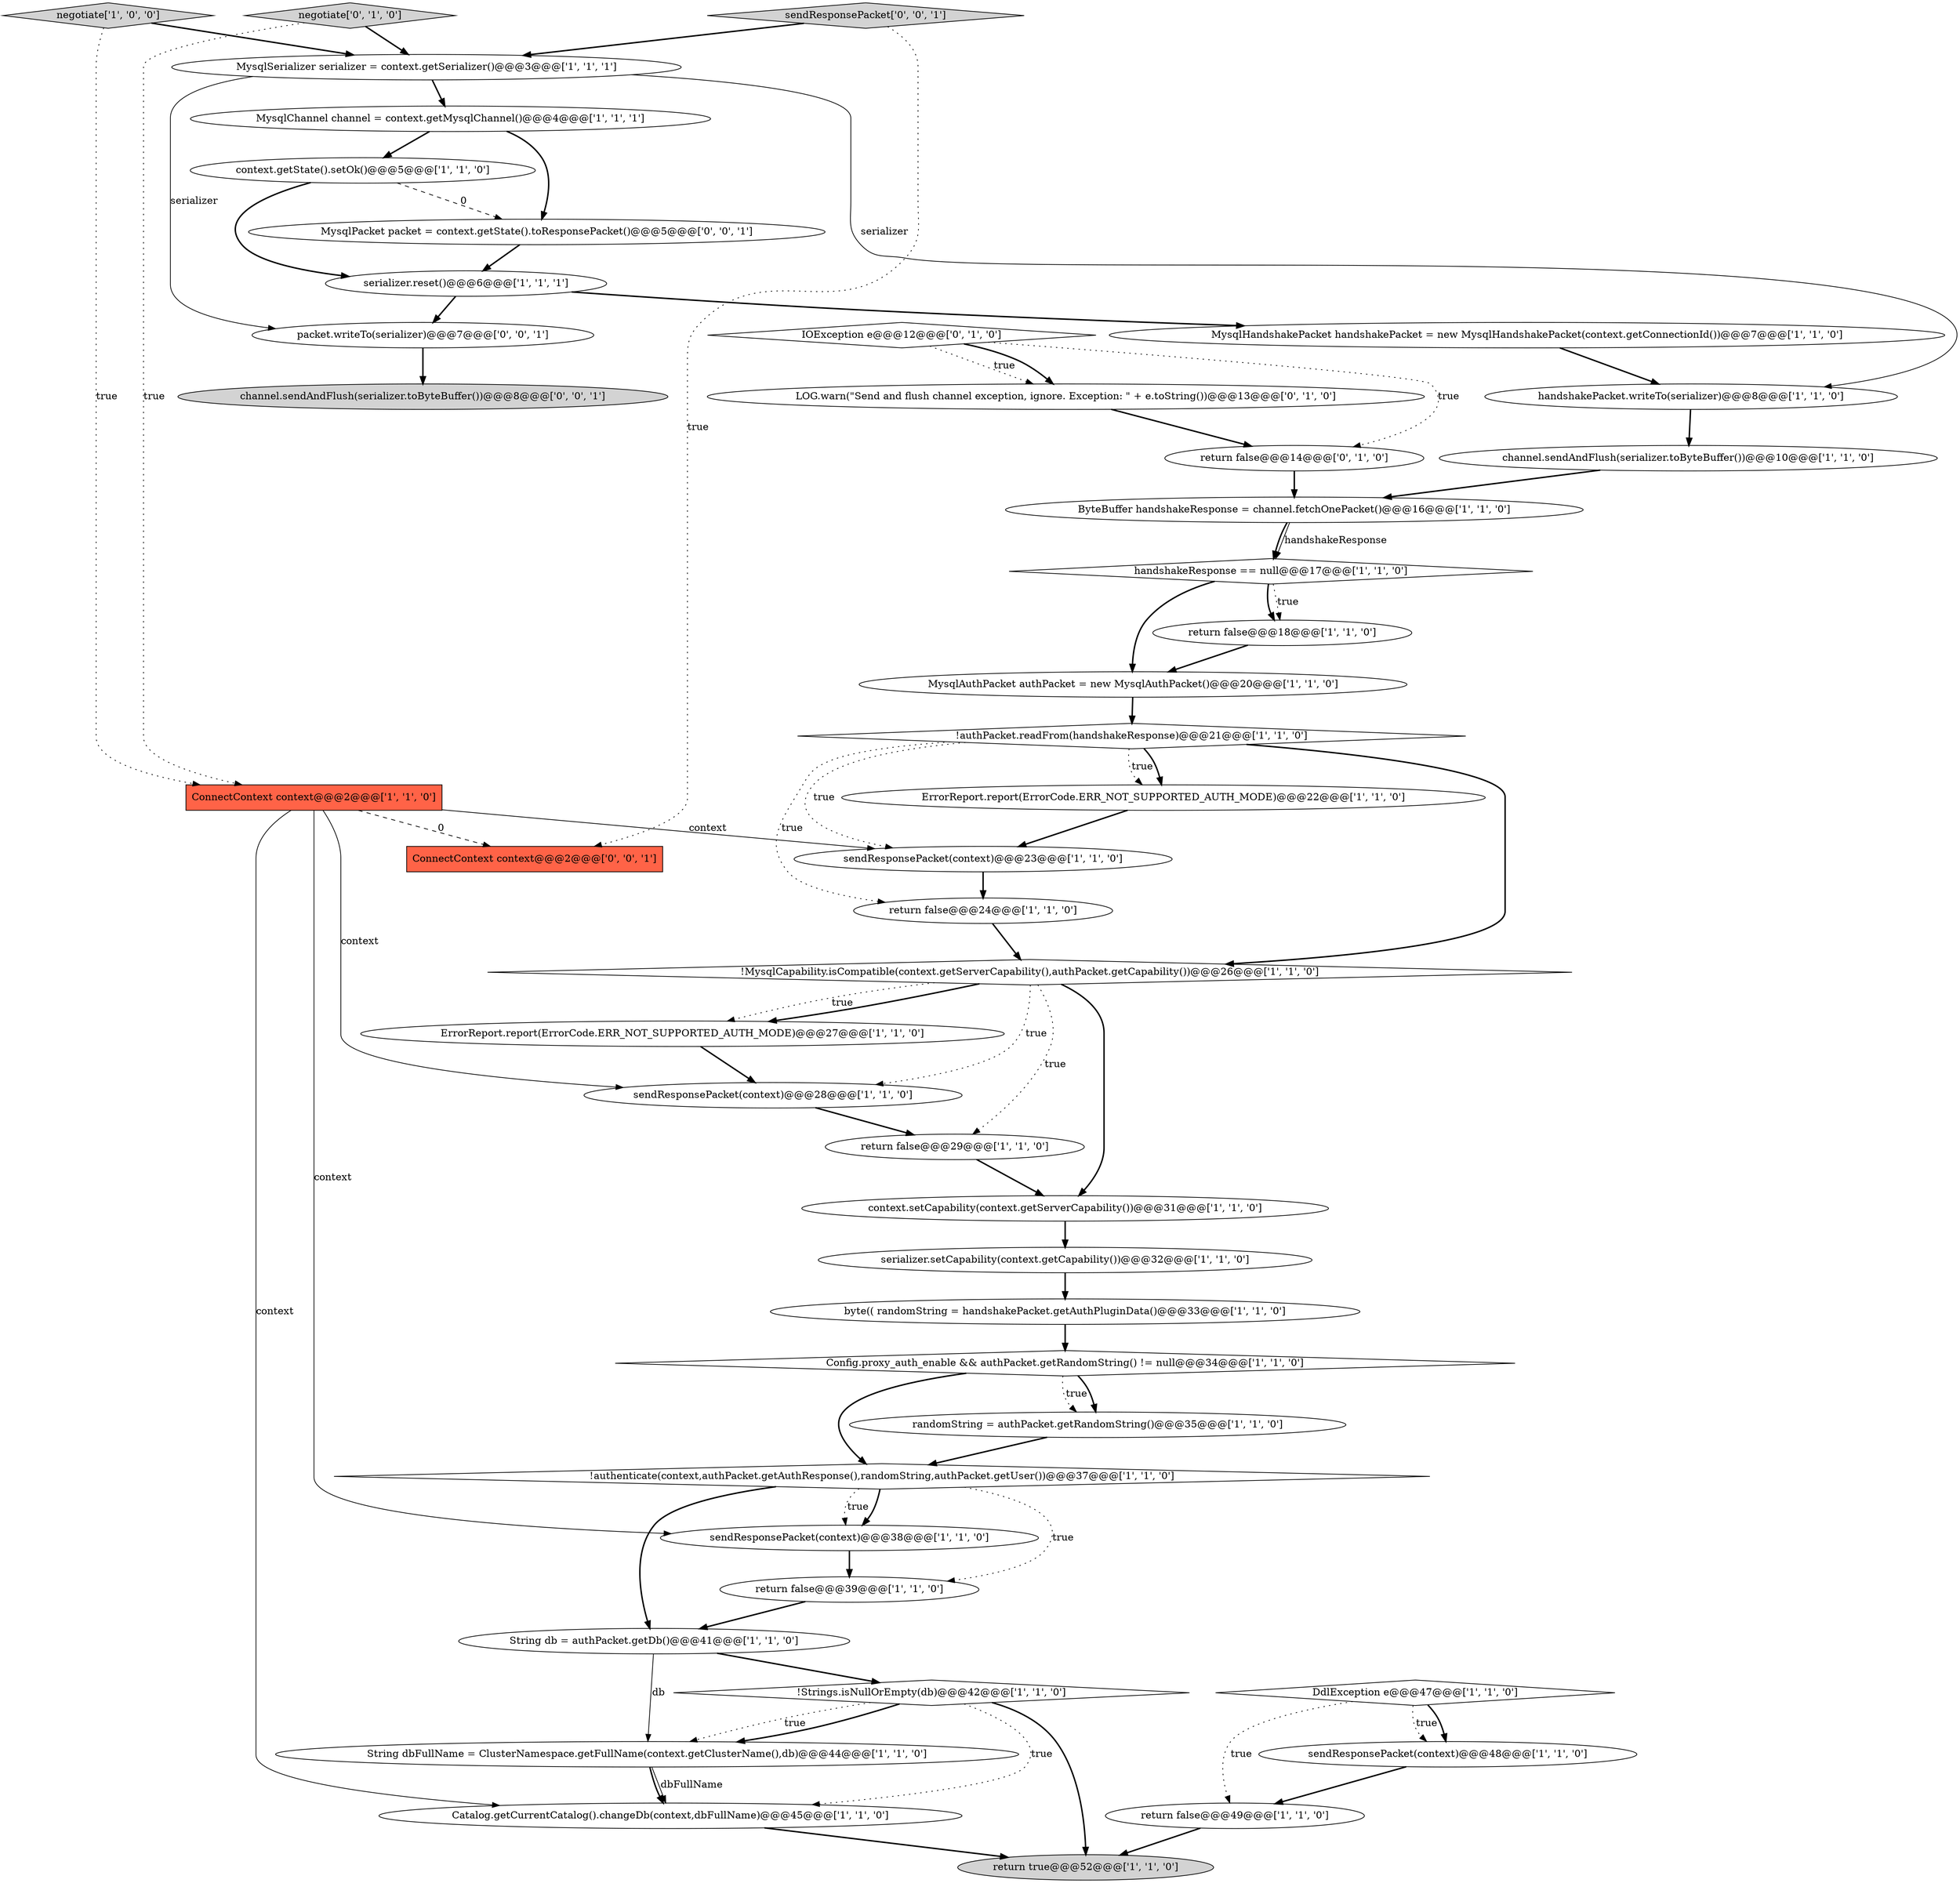 digraph {
30 [style = filled, label = "return true@@@52@@@['1', '1', '0']", fillcolor = lightgray, shape = ellipse image = "AAA0AAABBB1BBB"];
33 [style = filled, label = "context.getState().setOk()@@@5@@@['1', '1', '0']", fillcolor = white, shape = ellipse image = "AAA0AAABBB1BBB"];
19 [style = filled, label = "negotiate['1', '0', '0']", fillcolor = lightgray, shape = diamond image = "AAA0AAABBB1BBB"];
24 [style = filled, label = "MysqlHandshakePacket handshakePacket = new MysqlHandshakePacket(context.getConnectionId())@@@7@@@['1', '1', '0']", fillcolor = white, shape = ellipse image = "AAA0AAABBB1BBB"];
9 [style = filled, label = "MysqlAuthPacket authPacket = new MysqlAuthPacket()@@@20@@@['1', '1', '0']", fillcolor = white, shape = ellipse image = "AAA0AAABBB1BBB"];
45 [style = filled, label = "sendResponsePacket['0', '0', '1']", fillcolor = lightgray, shape = diamond image = "AAA0AAABBB3BBB"];
3 [style = filled, label = "handshakePacket.writeTo(serializer)@@@8@@@['1', '1', '0']", fillcolor = white, shape = ellipse image = "AAA0AAABBB1BBB"];
23 [style = filled, label = "!authenticate(context,authPacket.getAuthResponse(),randomString,authPacket.getUser())@@@37@@@['1', '1', '0']", fillcolor = white, shape = diamond image = "AAA0AAABBB1BBB"];
12 [style = filled, label = "return false@@@18@@@['1', '1', '0']", fillcolor = white, shape = ellipse image = "AAA0AAABBB1BBB"];
2 [style = filled, label = "DdlException e@@@47@@@['1', '1', '0']", fillcolor = white, shape = diamond image = "AAA0AAABBB1BBB"];
44 [style = filled, label = "packet.writeTo(serializer)@@@7@@@['0', '0', '1']", fillcolor = white, shape = ellipse image = "AAA0AAABBB3BBB"];
13 [style = filled, label = "ErrorReport.report(ErrorCode.ERR_NOT_SUPPORTED_AUTH_MODE)@@@22@@@['1', '1', '0']", fillcolor = white, shape = ellipse image = "AAA0AAABBB1BBB"];
28 [style = filled, label = "ConnectContext context@@@2@@@['1', '1', '0']", fillcolor = tomato, shape = box image = "AAA0AAABBB1BBB"];
38 [style = filled, label = "return false@@@14@@@['0', '1', '0']", fillcolor = white, shape = ellipse image = "AAA1AAABBB2BBB"];
43 [style = filled, label = "channel.sendAndFlush(serializer.toByteBuffer())@@@8@@@['0', '0', '1']", fillcolor = lightgray, shape = ellipse image = "AAA0AAABBB3BBB"];
16 [style = filled, label = "String dbFullName = ClusterNamespace.getFullName(context.getClusterName(),db)@@@44@@@['1', '1', '0']", fillcolor = white, shape = ellipse image = "AAA0AAABBB1BBB"];
41 [style = filled, label = "ConnectContext context@@@2@@@['0', '0', '1']", fillcolor = tomato, shape = box image = "AAA0AAABBB3BBB"];
18 [style = filled, label = "byte(( randomString = handshakePacket.getAuthPluginData()@@@33@@@['1', '1', '0']", fillcolor = white, shape = ellipse image = "AAA0AAABBB1BBB"];
20 [style = filled, label = "ByteBuffer handshakeResponse = channel.fetchOnePacket()@@@16@@@['1', '1', '0']", fillcolor = white, shape = ellipse image = "AAA0AAABBB1BBB"];
22 [style = filled, label = "return false@@@39@@@['1', '1', '0']", fillcolor = white, shape = ellipse image = "AAA0AAABBB1BBB"];
39 [style = filled, label = "negotiate['0', '1', '0']", fillcolor = lightgray, shape = diamond image = "AAA0AAABBB2BBB"];
36 [style = filled, label = "!Strings.isNullOrEmpty(db)@@@42@@@['1', '1', '0']", fillcolor = white, shape = diamond image = "AAA0AAABBB1BBB"];
25 [style = filled, label = "context.setCapability(context.getServerCapability())@@@31@@@['1', '1', '0']", fillcolor = white, shape = ellipse image = "AAA0AAABBB1BBB"];
6 [style = filled, label = "Catalog.getCurrentCatalog().changeDb(context,dbFullName)@@@45@@@['1', '1', '0']", fillcolor = white, shape = ellipse image = "AAA0AAABBB1BBB"];
26 [style = filled, label = "handshakeResponse == null@@@17@@@['1', '1', '0']", fillcolor = white, shape = diamond image = "AAA0AAABBB1BBB"];
21 [style = filled, label = "sendResponsePacket(context)@@@48@@@['1', '1', '0']", fillcolor = white, shape = ellipse image = "AAA0AAABBB1BBB"];
4 [style = filled, label = "sendResponsePacket(context)@@@28@@@['1', '1', '0']", fillcolor = white, shape = ellipse image = "AAA0AAABBB1BBB"];
35 [style = filled, label = "channel.sendAndFlush(serializer.toByteBuffer())@@@10@@@['1', '1', '0']", fillcolor = white, shape = ellipse image = "AAA0AAABBB1BBB"];
34 [style = filled, label = "return false@@@24@@@['1', '1', '0']", fillcolor = white, shape = ellipse image = "AAA0AAABBB1BBB"];
14 [style = filled, label = "serializer.setCapability(context.getCapability())@@@32@@@['1', '1', '0']", fillcolor = white, shape = ellipse image = "AAA0AAABBB1BBB"];
5 [style = filled, label = "return false@@@29@@@['1', '1', '0']", fillcolor = white, shape = ellipse image = "AAA0AAABBB1BBB"];
15 [style = filled, label = "return false@@@49@@@['1', '1', '0']", fillcolor = white, shape = ellipse image = "AAA0AAABBB1BBB"];
7 [style = filled, label = "serializer.reset()@@@6@@@['1', '1', '1']", fillcolor = white, shape = ellipse image = "AAA0AAABBB1BBB"];
40 [style = filled, label = "IOException e@@@12@@@['0', '1', '0']", fillcolor = white, shape = diamond image = "AAA1AAABBB2BBB"];
8 [style = filled, label = "ErrorReport.report(ErrorCode.ERR_NOT_SUPPORTED_AUTH_MODE)@@@27@@@['1', '1', '0']", fillcolor = white, shape = ellipse image = "AAA0AAABBB1BBB"];
17 [style = filled, label = "!MysqlCapability.isCompatible(context.getServerCapability(),authPacket.getCapability())@@@26@@@['1', '1', '0']", fillcolor = white, shape = diamond image = "AAA0AAABBB1BBB"];
31 [style = filled, label = "Config.proxy_auth_enable && authPacket.getRandomString() != null@@@34@@@['1', '1', '0']", fillcolor = white, shape = diamond image = "AAA0AAABBB1BBB"];
27 [style = filled, label = "randomString = authPacket.getRandomString()@@@35@@@['1', '1', '0']", fillcolor = white, shape = ellipse image = "AAA0AAABBB1BBB"];
0 [style = filled, label = "MysqlSerializer serializer = context.getSerializer()@@@3@@@['1', '1', '1']", fillcolor = white, shape = ellipse image = "AAA0AAABBB1BBB"];
42 [style = filled, label = "MysqlPacket packet = context.getState().toResponsePacket()@@@5@@@['0', '0', '1']", fillcolor = white, shape = ellipse image = "AAA0AAABBB3BBB"];
10 [style = filled, label = "!authPacket.readFrom(handshakeResponse)@@@21@@@['1', '1', '0']", fillcolor = white, shape = diamond image = "AAA0AAABBB1BBB"];
37 [style = filled, label = "LOG.warn(\"Send and flush channel exception, ignore. Exception: \" + e.toString())@@@13@@@['0', '1', '0']", fillcolor = white, shape = ellipse image = "AAA1AAABBB2BBB"];
1 [style = filled, label = "MysqlChannel channel = context.getMysqlChannel()@@@4@@@['1', '1', '1']", fillcolor = white, shape = ellipse image = "AAA0AAABBB1BBB"];
32 [style = filled, label = "sendResponsePacket(context)@@@38@@@['1', '1', '0']", fillcolor = white, shape = ellipse image = "AAA0AAABBB1BBB"];
11 [style = filled, label = "String db = authPacket.getDb()@@@41@@@['1', '1', '0']", fillcolor = white, shape = ellipse image = "AAA0AAABBB1BBB"];
29 [style = filled, label = "sendResponsePacket(context)@@@23@@@['1', '1', '0']", fillcolor = white, shape = ellipse image = "AAA0AAABBB1BBB"];
22->11 [style = bold, label=""];
20->26 [style = solid, label="handshakeResponse"];
15->30 [style = bold, label=""];
28->41 [style = dashed, label="0"];
44->43 [style = bold, label=""];
23->32 [style = bold, label=""];
36->16 [style = bold, label=""];
10->13 [style = dotted, label="true"];
1->42 [style = bold, label=""];
7->24 [style = bold, label=""];
36->16 [style = dotted, label="true"];
14->18 [style = bold, label=""];
28->6 [style = solid, label="context"];
10->17 [style = bold, label=""];
8->4 [style = bold, label=""];
21->15 [style = bold, label=""];
36->30 [style = bold, label=""];
45->41 [style = dotted, label="true"];
40->37 [style = dotted, label="true"];
11->16 [style = solid, label="db"];
4->5 [style = bold, label=""];
42->7 [style = bold, label=""];
10->34 [style = dotted, label="true"];
39->28 [style = dotted, label="true"];
25->14 [style = bold, label=""];
27->23 [style = bold, label=""];
33->7 [style = bold, label=""];
31->27 [style = dotted, label="true"];
19->0 [style = bold, label=""];
23->11 [style = bold, label=""];
16->6 [style = solid, label="dbFullName"];
17->4 [style = dotted, label="true"];
45->0 [style = bold, label=""];
26->9 [style = bold, label=""];
23->32 [style = dotted, label="true"];
34->17 [style = bold, label=""];
0->1 [style = bold, label=""];
36->6 [style = dotted, label="true"];
2->21 [style = dotted, label="true"];
2->21 [style = bold, label=""];
1->33 [style = bold, label=""];
10->29 [style = dotted, label="true"];
33->42 [style = dashed, label="0"];
0->3 [style = solid, label="serializer"];
12->9 [style = bold, label=""];
29->34 [style = bold, label=""];
23->22 [style = dotted, label="true"];
37->38 [style = bold, label=""];
2->15 [style = dotted, label="true"];
28->32 [style = solid, label="context"];
3->35 [style = bold, label=""];
28->4 [style = solid, label="context"];
10->13 [style = bold, label=""];
5->25 [style = bold, label=""];
7->44 [style = bold, label=""];
19->28 [style = dotted, label="true"];
24->3 [style = bold, label=""];
13->29 [style = bold, label=""];
16->6 [style = bold, label=""];
40->37 [style = bold, label=""];
17->8 [style = dotted, label="true"];
17->8 [style = bold, label=""];
32->22 [style = bold, label=""];
11->36 [style = bold, label=""];
26->12 [style = bold, label=""];
18->31 [style = bold, label=""];
40->38 [style = dotted, label="true"];
9->10 [style = bold, label=""];
38->20 [style = bold, label=""];
39->0 [style = bold, label=""];
26->12 [style = dotted, label="true"];
28->29 [style = solid, label="context"];
17->5 [style = dotted, label="true"];
20->26 [style = bold, label=""];
31->27 [style = bold, label=""];
6->30 [style = bold, label=""];
31->23 [style = bold, label=""];
17->25 [style = bold, label=""];
35->20 [style = bold, label=""];
0->44 [style = solid, label="serializer"];
}
